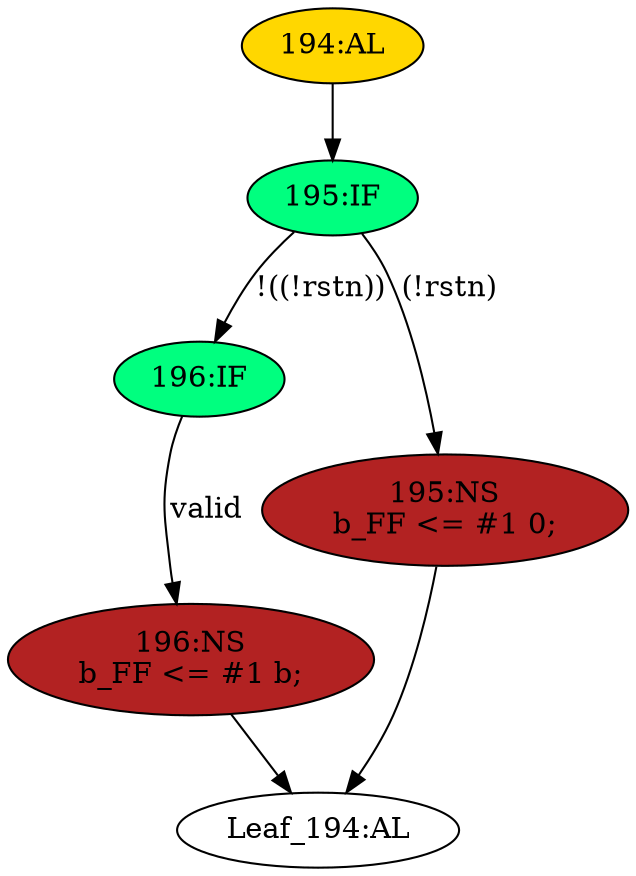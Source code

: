 strict digraph "" {
	node [label="\N"];
	"196:IF"	 [ast="<pyverilog.vparser.ast.IfStatement object at 0x7f9442a282d0>",
		fillcolor=springgreen,
		label="196:IF",
		statements="[]",
		style=filled,
		typ=IfStatement];
	"196:NS"	 [ast="<pyverilog.vparser.ast.NonblockingSubstitution object at 0x7f9442a284d0>",
		fillcolor=firebrick,
		label="196:NS
b_FF <= #1 b;",
		statements="[<pyverilog.vparser.ast.NonblockingSubstitution object at 0x7f9442a284d0>]",
		style=filled,
		typ=NonblockingSubstitution];
	"196:IF" -> "196:NS"	 [cond="['valid']",
		label=valid,
		lineno=196];
	"Leaf_194:AL"	 [def_var="['b_FF']",
		label="Leaf_194:AL"];
	"196:NS" -> "Leaf_194:AL"	 [cond="[]",
		lineno=None];
	"195:IF"	 [ast="<pyverilog.vparser.ast.IfStatement object at 0x7f9442a28750>",
		fillcolor=springgreen,
		label="195:IF",
		statements="[]",
		style=filled,
		typ=IfStatement];
	"195:IF" -> "196:IF"	 [cond="['rstn']",
		label="!((!rstn))",
		lineno=195];
	"195:NS"	 [ast="<pyverilog.vparser.ast.NonblockingSubstitution object at 0x7f9442a28790>",
		fillcolor=firebrick,
		label="195:NS
b_FF <= #1 0;",
		statements="[<pyverilog.vparser.ast.NonblockingSubstitution object at 0x7f9442a28790>]",
		style=filled,
		typ=NonblockingSubstitution];
	"195:IF" -> "195:NS"	 [cond="['rstn']",
		label="(!rstn)",
		lineno=195];
	"194:AL"	 [ast="<pyverilog.vparser.ast.Always object at 0x7f9442a28a10>",
		clk_sens=False,
		fillcolor=gold,
		label="194:AL",
		sens="['clk']",
		statements="[]",
		style=filled,
		typ=Always,
		use_var="['valid', 'b', 'rstn']"];
	"194:AL" -> "195:IF"	 [cond="[]",
		lineno=None];
	"195:NS" -> "Leaf_194:AL"	 [cond="[]",
		lineno=None];
}
